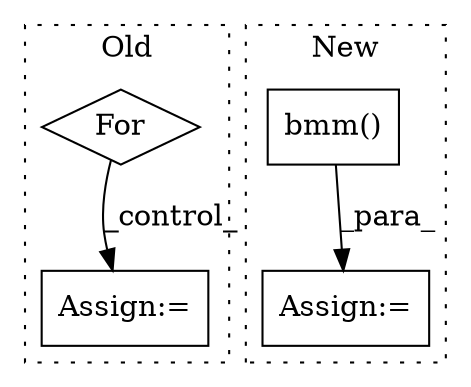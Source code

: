 digraph G {
subgraph cluster0 {
1 [label="For" a="107" s="1282,1305" l="4,18" shape="diamond"];
3 [label="Assign:=" a="68" s="1393" l="3" shape="box"];
label = "Old";
style="dotted";
}
subgraph cluster1 {
2 [label="bmm()" a="75" s="1535,1563" l="10,1" shape="box"];
4 [label="Assign:=" a="68" s="1532" l="3" shape="box"];
label = "New";
style="dotted";
}
1 -> 3 [label="_control_"];
2 -> 4 [label="_para_"];
}